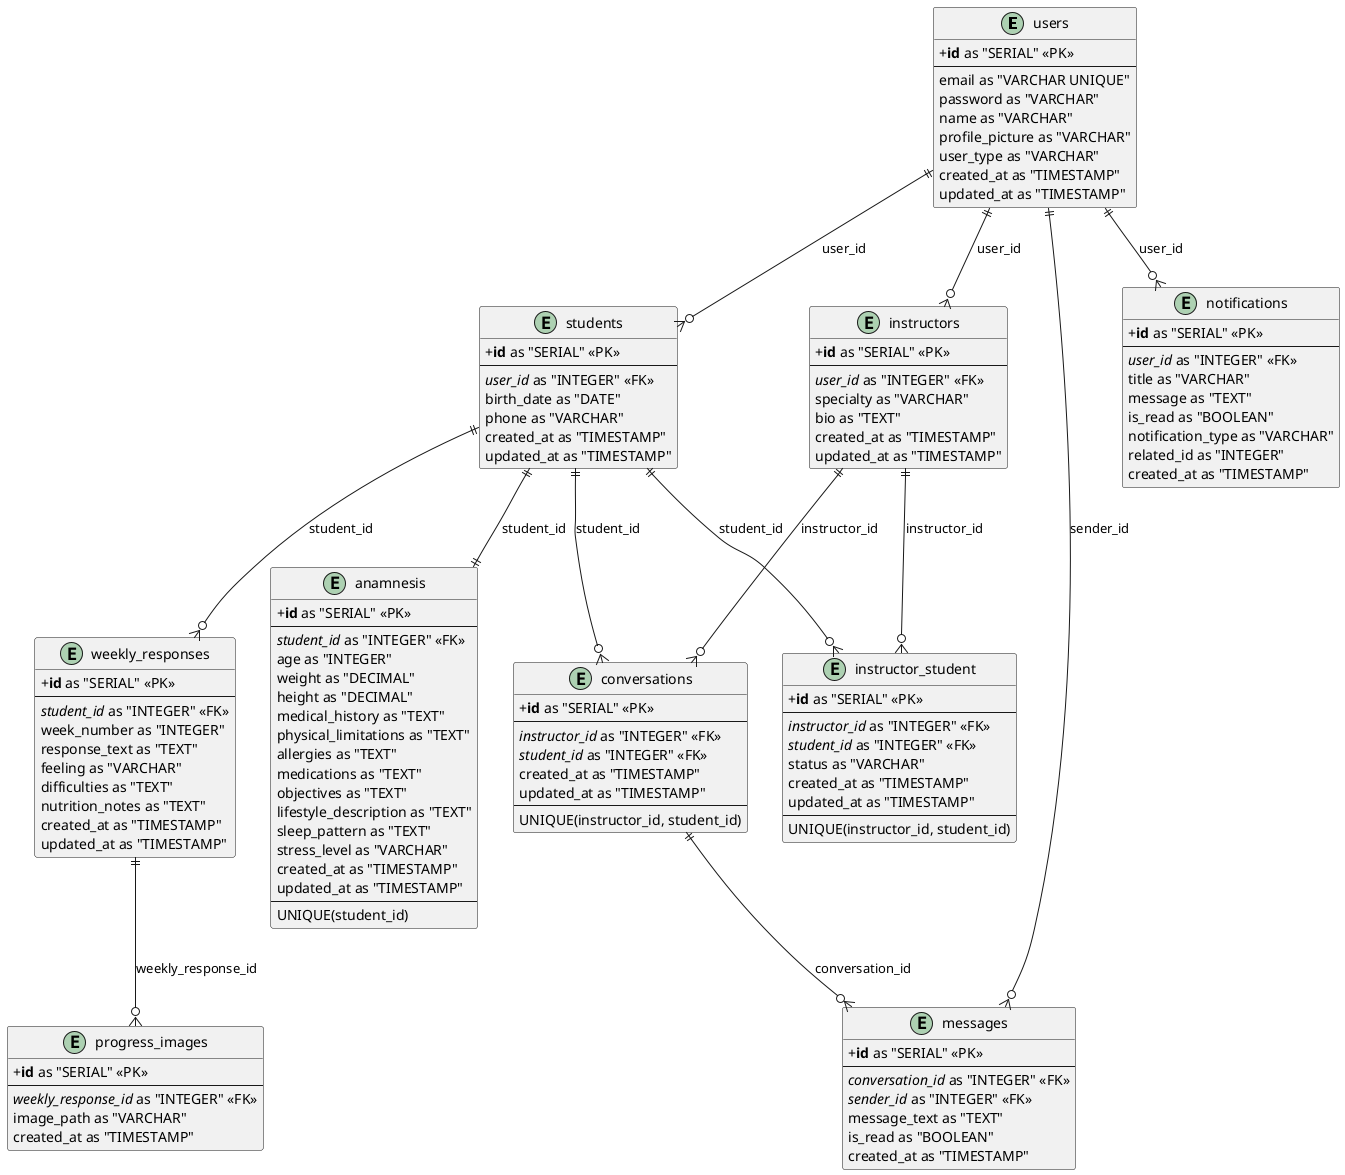 @startuml MER Diagram - LiftHub

!define Table(name,desc) class name as "desc" << (T,#FFAAAA) >>
!define View(name,desc) class name as "desc" << (V,#AAAAFF) >>
!define Column(name,desc) name as "desc"
!define PrimaryKey(name,desc) <b>name</b> as "desc" <<PK>>
!define ForeignKey(name,desc) <i>name</i> as "desc" <<FK>>

skinparam classAttributeIconSize 0

entity "users" {
  + PrimaryKey(id, SERIAL)
  --
  Column(email, VARCHAR UNIQUE)
  Column(password, VARCHAR)
  Column(name, VARCHAR)
  Column(profile_picture, VARCHAR)
  Column(user_type, VARCHAR)
  Column(created_at, TIMESTAMP)
  Column(updated_at, TIMESTAMP)
}

entity "instructors" {
  + PrimaryKey(id, SERIAL)
  --
  ForeignKey(user_id, INTEGER)
  Column(specialty, VARCHAR)
  Column(bio, TEXT)
  Column(created_at, TIMESTAMP)
  Column(updated_at, TIMESTAMP)
}

entity "students" {
  + PrimaryKey(id, SERIAL)
  --
  ForeignKey(user_id, INTEGER)
  Column(birth_date, DATE)
  Column(phone, VARCHAR)
  Column(created_at, TIMESTAMP)
  Column(updated_at, TIMESTAMP)
}

entity "instructor_student" {
  + PrimaryKey(id, SERIAL)
  --
  ForeignKey(instructor_id, INTEGER)
  ForeignKey(student_id, INTEGER)
  Column(status, VARCHAR)
  Column(created_at, TIMESTAMP)
  Column(updated_at, TIMESTAMP)
  --
  UNIQUE(instructor_id, student_id)
}

entity "anamnesis" {
  + PrimaryKey(id, SERIAL)
  --
  ForeignKey(student_id, INTEGER)
  Column(age, INTEGER)
  Column(weight, DECIMAL)
  Column(height, DECIMAL)
  Column(medical_history, TEXT)
  Column(physical_limitations, TEXT)
  Column(allergies, TEXT)
  Column(medications, TEXT)
  Column(objectives, TEXT)
  Column(lifestyle_description, TEXT)
  Column(sleep_pattern, TEXT)
  Column(stress_level, VARCHAR)
  Column(created_at, TIMESTAMP)
  Column(updated_at, TIMESTAMP)
  --
  UNIQUE(student_id)
}

entity "weekly_responses" {
  + PrimaryKey(id, SERIAL)
  --
  ForeignKey(student_id, INTEGER)
  Column(week_number, INTEGER)
  Column(response_text, TEXT)
  Column(feeling, VARCHAR)
  Column(difficulties, TEXT)
  Column(nutrition_notes, TEXT)
  Column(created_at, TIMESTAMP)
  Column(updated_at, TIMESTAMP)
}

entity "progress_images" {
  + PrimaryKey(id, SERIAL)
  --
  ForeignKey(weekly_response_id, INTEGER)
  Column(image_path, VARCHAR)
  Column(created_at, TIMESTAMP)
}

entity "conversations" {
  + PrimaryKey(id, SERIAL)
  --
  ForeignKey(instructor_id, INTEGER)
  ForeignKey(student_id, INTEGER)
  Column(created_at, TIMESTAMP)
  Column(updated_at, TIMESTAMP)
  --
  UNIQUE(instructor_id, student_id)
}

entity "messages" {
  + PrimaryKey(id, SERIAL)
  --
  ForeignKey(conversation_id, INTEGER)
  ForeignKey(sender_id, INTEGER)
  Column(message_text, TEXT)
  Column(is_read, BOOLEAN)
  Column(created_at, TIMESTAMP)
}

entity "notifications" {
  + PrimaryKey(id, SERIAL)
  --
  ForeignKey(user_id, INTEGER)
  Column(title, VARCHAR)
  Column(message, TEXT)
  Column(is_read, BOOLEAN)
  Column(notification_type, VARCHAR)
  Column(related_id, INTEGER)
  Column(created_at, TIMESTAMP)
}

' Relationships
users ||--o{ instructors : "user_id"
users ||--o{ students : "user_id"
users ||--o{ messages : "sender_id"
users ||--o{ notifications : "user_id"

instructors ||--o{ instructor_student : "instructor_id"
students ||--o{ instructor_student : "student_id"

students ||--|| anamnesis : "student_id"
students ||--o{ weekly_responses : "student_id"
students ||--o{ conversations : "student_id"

instructors ||--o{ conversations : "instructor_id"

weekly_responses ||--o{ progress_images : "weekly_response_id"

conversations ||--o{ messages : "conversation_id"

@enduml

